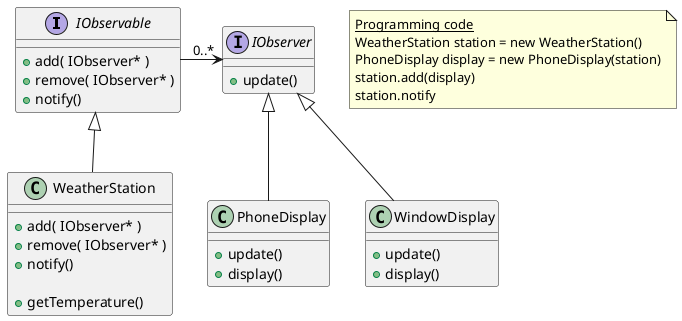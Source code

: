 @startuml

interface IObservable
{
    +add( IObserver* )
    +remove( IObserver* )
    +notify()
}

class WeatherStation extends IObservable
{
    +add( IObserver* )
    +remove( IObserver* )
    +notify()

    +getTemperature()
}

interface IObserver
{
    +update()
}

class PhoneDisplay extends IObserver
{
    +update()
    +display()
}

class WindowDisplay extends IObserver
{
    +update()
    +display()
}

IObservable -right-> "0..*" IObserver

note as N1
<u>Programming code</u>
WeatherStation station = new WeatherStation()
PhoneDisplay display = new PhoneDisplay(station)
station.add(display)
station.notify
end note

@enduml